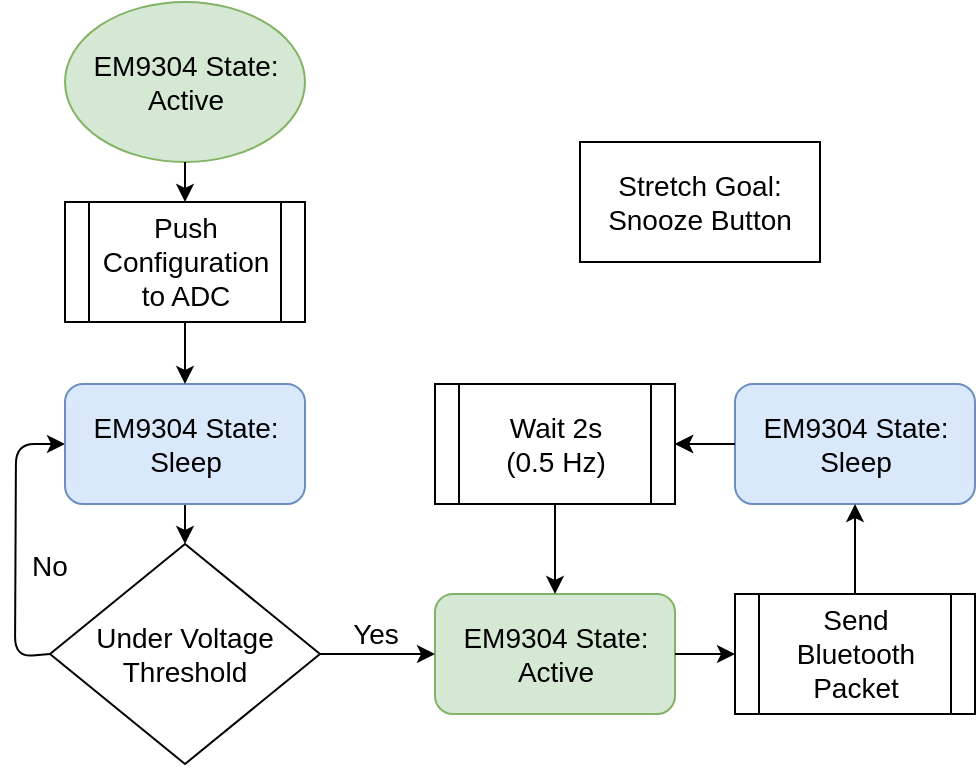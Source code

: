 <mxfile pages="1" version="11.2.5" type="device"><diagram id="5XnAie7IkRR8Vofa51QW" name="Page-1"><mxGraphModel dx="1038" dy="579" grid="1" gridSize="10" guides="1" tooltips="1" connect="1" arrows="1" fold="1" page="1" pageScale="1" pageWidth="850" pageHeight="1100" math="0" shadow="0"><root><mxCell id="0"/><mxCell id="1" parent="0"/><mxCell id="p3VjvSKBAl_S7CPMivXr-1" value="&lt;font style=&quot;font-size: 14px&quot;&gt;EM9304 State: Active&lt;/font&gt;" style="rounded=1;whiteSpace=wrap;html=1;fillColor=#d5e8d4;strokeColor=#82b366;" parent="1" vertex="1"><mxGeometry x="337.5" y="336" width="120" height="60" as="geometry"/></mxCell><mxCell id="Rf-LsXfSGqb5g8F4va7I-1" value="" style="edgeStyle=orthogonalEdgeStyle;rounded=0;orthogonalLoop=1;jettySize=auto;html=1;" parent="1" source="p3VjvSKBAl_S7CPMivXr-2" target="p3VjvSKBAl_S7CPMivXr-17" edge="1"><mxGeometry relative="1" as="geometry"/></mxCell><mxCell id="p3VjvSKBAl_S7CPMivXr-2" value="&lt;font style=&quot;font-size: 14px&quot;&gt;EM9304 State: Sleep&lt;/font&gt;" style="rounded=1;whiteSpace=wrap;html=1;fillColor=#dae8fc;strokeColor=#6c8ebf;" parent="1" vertex="1"><mxGeometry x="487.5" y="231" width="120" height="60" as="geometry"/></mxCell><mxCell id="p3VjvSKBAl_S7CPMivXr-4" value="&lt;font style=&quot;font-size: 14px&quot;&gt;Under Voltage Threshold&lt;br&gt;&lt;/font&gt;" style="rhombus;whiteSpace=wrap;html=1;" parent="1" vertex="1"><mxGeometry x="145" y="311" width="135" height="110" as="geometry"/></mxCell><mxCell id="p3VjvSKBAl_S7CPMivXr-5" style="edgeStyle=orthogonalEdgeStyle;rounded=0;orthogonalLoop=1;jettySize=auto;html=1;exitX=0.5;exitY=1;exitDx=0;exitDy=0;" parent="1" edge="1"><mxGeometry relative="1" as="geometry"><mxPoint x="213" y="281" as="targetPoint"/><mxPoint x="213" y="281" as="sourcePoint"/></mxGeometry></mxCell><mxCell id="p3VjvSKBAl_S7CPMivXr-6" value="" style="endArrow=classic;html=1;" parent="1" source="p3VjvSKBAl_S7CPMivXr-20" target="p3VjvSKBAl_S7CPMivXr-4" edge="1"><mxGeometry width="50" height="50" relative="1" as="geometry"><mxPoint x="212.5" y="280.5" as="sourcePoint"/><mxPoint x="32.5" y="441" as="targetPoint"/></mxGeometry></mxCell><mxCell id="p3VjvSKBAl_S7CPMivXr-7" value="" style="endArrow=classic;html=1;exitX=1;exitY=0.5;exitDx=0;exitDy=0;entryX=0;entryY=0.5;entryDx=0;entryDy=0;" parent="1" source="p3VjvSKBAl_S7CPMivXr-4" target="p3VjvSKBAl_S7CPMivXr-1" edge="1"><mxGeometry width="50" height="50" relative="1" as="geometry"><mxPoint x="122.5" y="581" as="sourcePoint"/><mxPoint x="172.5" y="531" as="targetPoint"/></mxGeometry></mxCell><mxCell id="p3VjvSKBAl_S7CPMivXr-8" value="" style="endArrow=classic;html=1;exitX=0;exitY=0.5;exitDx=0;exitDy=0;" parent="1" source="p3VjvSKBAl_S7CPMivXr-4" target="p3VjvSKBAl_S7CPMivXr-20" edge="1"><mxGeometry width="50" height="50" relative="1" as="geometry"><mxPoint x="122.5" y="581" as="sourcePoint"/><mxPoint x="152.5" y="240.5" as="targetPoint"/><Array as="points"><mxPoint x="127.5" y="367.5"/><mxPoint x="128" y="261"/></Array></mxGeometry></mxCell><mxCell id="p3VjvSKBAl_S7CPMivXr-9" value="" style="endArrow=classic;html=1;" parent="1" source="p3VjvSKBAl_S7CPMivXr-1" target="p3VjvSKBAl_S7CPMivXr-16" edge="1"><mxGeometry width="50" height="50" relative="1" as="geometry"><mxPoint x="67.5" y="581" as="sourcePoint"/><mxPoint x="397.5" y="420.5" as="targetPoint"/></mxGeometry></mxCell><mxCell id="p3VjvSKBAl_S7CPMivXr-10" value="" style="endArrow=classic;html=1;" parent="1" source="p3VjvSKBAl_S7CPMivXr-16" target="p3VjvSKBAl_S7CPMivXr-2" edge="1"><mxGeometry width="50" height="50" relative="1" as="geometry"><mxPoint x="455.088" y="444.353" as="sourcePoint"/><mxPoint x="117.5" y="520.5" as="targetPoint"/></mxGeometry></mxCell><mxCell id="p3VjvSKBAl_S7CPMivXr-11" value="" style="endArrow=classic;html=1;" parent="1" source="p3VjvSKBAl_S7CPMivXr-2" target="p3VjvSKBAl_S7CPMivXr-17" edge="1"><mxGeometry width="50" height="50" relative="1" as="geometry"><mxPoint x="27.5" y="581" as="sourcePoint"/><mxPoint x="547.5" y="400.5" as="targetPoint"/><Array as="points"/></mxGeometry></mxCell><mxCell id="p3VjvSKBAl_S7CPMivXr-14" value="&lt;font style=&quot;font-size: 14px&quot;&gt;Yes&lt;/font&gt;" style="text;html=1;strokeColor=none;fillColor=none;align=center;verticalAlign=middle;whiteSpace=wrap;rounded=0;" parent="1" vertex="1"><mxGeometry x="287.5" y="346" width="40" height="20" as="geometry"/></mxCell><mxCell id="p3VjvSKBAl_S7CPMivXr-15" value="&lt;font style=&quot;font-size: 14px&quot;&gt;No&lt;/font&gt;" style="text;html=1;strokeColor=none;fillColor=none;align=center;verticalAlign=middle;whiteSpace=wrap;rounded=0;" parent="1" vertex="1"><mxGeometry x="125" y="311.5" width="40" height="20" as="geometry"/></mxCell><mxCell id="p3VjvSKBAl_S7CPMivXr-16" value="&lt;font style=&quot;font-size: 14px&quot;&gt;Send Bluetooth Packet&lt;/font&gt;" style="shape=process;whiteSpace=wrap;html=1;backgroundOutline=1;" parent="1" vertex="1"><mxGeometry x="487.5" y="336" width="120" height="60" as="geometry"/></mxCell><mxCell id="p3VjvSKBAl_S7CPMivXr-17" value="&lt;div&gt;&lt;font style=&quot;font-size: 14px&quot;&gt;Wait 2s&lt;/font&gt;&lt;/div&gt;&lt;div&gt;&lt;font style=&quot;font-size: 14px&quot;&gt; (0.5 Hz) &lt;/font&gt;&lt;/div&gt;" style="shape=process;whiteSpace=wrap;html=1;backgroundOutline=1;" parent="1" vertex="1"><mxGeometry x="337.5" y="231" width="120" height="60" as="geometry"/></mxCell><mxCell id="p3VjvSKBAl_S7CPMivXr-18" value="&lt;div&gt;&lt;font style=&quot;font-size: 14px&quot;&gt;&lt;font style=&quot;font-size: 14px&quot;&gt;Stretch Goal: Snooze Button&lt;/font&gt;&lt;br&gt;&lt;/font&gt;&lt;/div&gt;" style="rounded=0;whiteSpace=wrap;html=1;" parent="1" vertex="1"><mxGeometry x="410" y="110" width="120" height="60" as="geometry"/></mxCell><mxCell id="p3VjvSKBAl_S7CPMivXr-19" value="&lt;font style=&quot;font-size: 14px&quot;&gt;EM9304 State: Active&lt;/font&gt;" style="ellipse;whiteSpace=wrap;html=1;fillColor=#d5e8d4;strokeColor=#82b366;" parent="1" vertex="1"><mxGeometry x="152.5" y="40" width="120" height="80" as="geometry"/></mxCell><mxCell id="p3VjvSKBAl_S7CPMivXr-20" value="&lt;font style=&quot;font-size: 14px&quot;&gt;EM9304 State: Sleep&lt;/font&gt;" style="rounded=1;whiteSpace=wrap;html=1;fillColor=#dae8fc;strokeColor=#6c8ebf;" parent="1" vertex="1"><mxGeometry x="152.5" y="231" width="120" height="60" as="geometry"/></mxCell><mxCell id="p3VjvSKBAl_S7CPMivXr-21" value="&lt;font style=&quot;font-size: 14px&quot;&gt;Push Configuration to ADC&lt;/font&gt;" style="shape=process;whiteSpace=wrap;html=1;backgroundOutline=1;" parent="1" vertex="1"><mxGeometry x="152.5" y="140" width="120" height="60" as="geometry"/></mxCell><mxCell id="p3VjvSKBAl_S7CPMivXr-22" value="" style="endArrow=classic;html=1;" parent="1" source="p3VjvSKBAl_S7CPMivXr-19" target="p3VjvSKBAl_S7CPMivXr-21" edge="1"><mxGeometry width="50" height="50" relative="1" as="geometry"><mxPoint x="120" y="600" as="sourcePoint"/><mxPoint x="170" y="550" as="targetPoint"/></mxGeometry></mxCell><mxCell id="p3VjvSKBAl_S7CPMivXr-23" value="" style="endArrow=classic;html=1;" parent="1" source="p3VjvSKBAl_S7CPMivXr-21" target="p3VjvSKBAl_S7CPMivXr-20" edge="1"><mxGeometry width="50" height="50" relative="1" as="geometry"><mxPoint x="120" y="600" as="sourcePoint"/><mxPoint x="170" y="550" as="targetPoint"/></mxGeometry></mxCell><mxCell id="Rf-LsXfSGqb5g8F4va7I-2" value="" style="endArrow=classic;html=1;" parent="1" source="p3VjvSKBAl_S7CPMivXr-17" target="p3VjvSKBAl_S7CPMivXr-1" edge="1"><mxGeometry width="50" height="50" relative="1" as="geometry"><mxPoint x="120" y="490" as="sourcePoint"/><mxPoint x="170" y="440" as="targetPoint"/></mxGeometry></mxCell></root></mxGraphModel></diagram></mxfile>